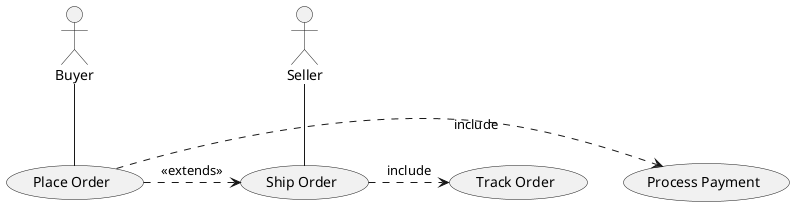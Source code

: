 @startuml
actor Buyer
actor Seller
usecase (Place Order) as UC1
usecase (Process Payment) as UC2
usecase (Ship Order) as UC3
usecase (Track Order) as UC4

Buyer -- UC1
UC1 .> UC2 : include
UC1 .> UC3 : <<extends>>
UC3 .> UC4 : include
Seller -- UC3
@enduml
